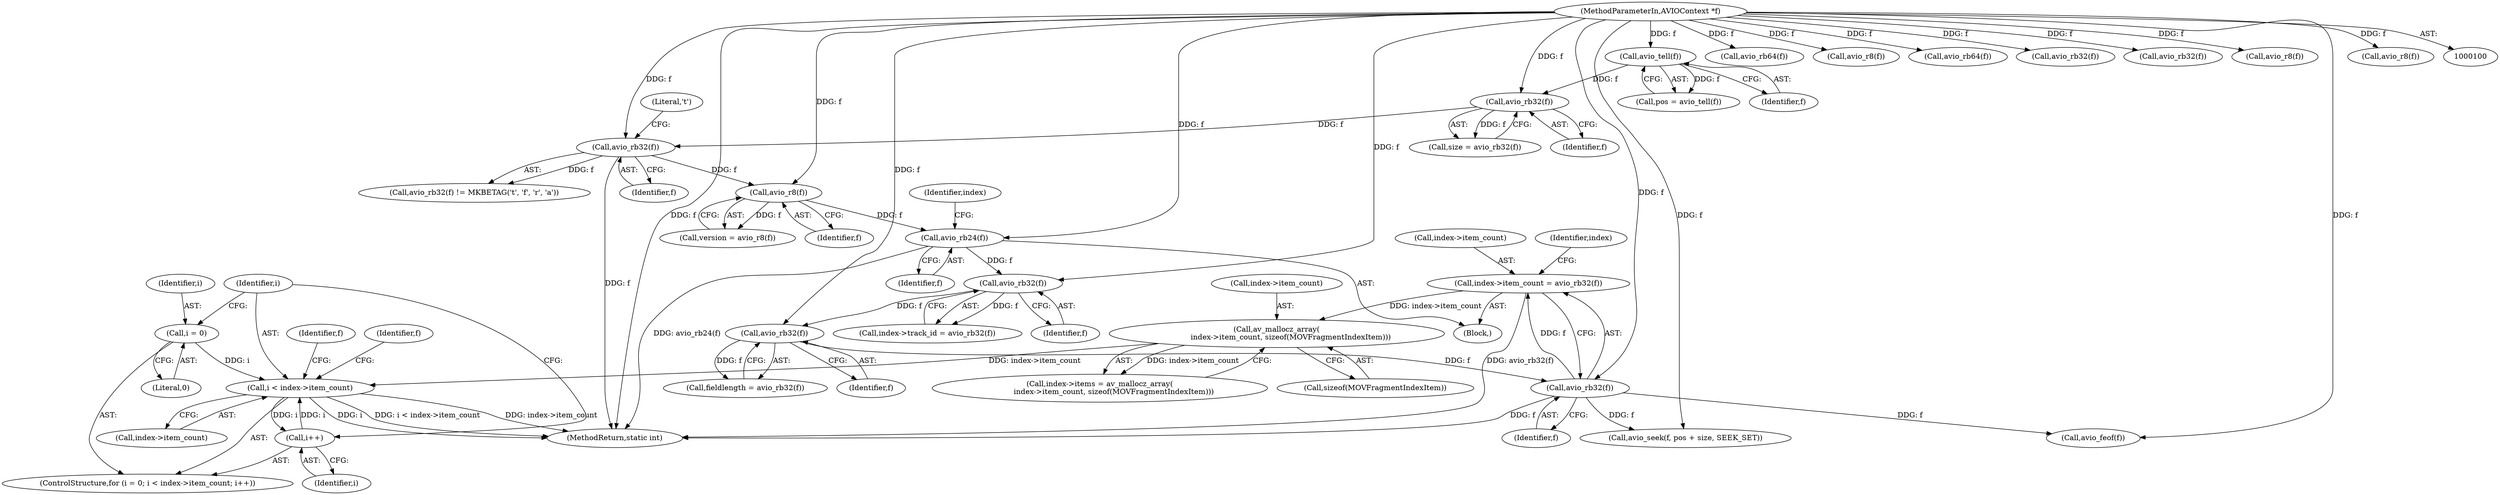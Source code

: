 digraph "0_FFmpeg_9cb4eb772839c5e1de2855d126bf74ff16d13382@pointer" {
"1000241" [label="(Call,i < index->item_count)"];
"1000238" [label="(Call,i = 0)"];
"1000246" [label="(Call,i++)"];
"1000241" [label="(Call,i < index->item_count)"];
"1000217" [label="(Call,av_mallocz_array(\n            index->item_count, sizeof(MOVFragmentIndexItem)))"];
"1000207" [label="(Call,index->item_count = avio_rb32(f))"];
"1000211" [label="(Call,avio_rb32(f))"];
"1000205" [label="(Call,avio_rb32(f))"];
"1000201" [label="(Call,avio_rb32(f))"];
"1000195" [label="(Call,avio_rb24(f))"];
"1000193" [label="(Call,avio_r8(f))"];
"1000125" [label="(Call,avio_rb32(f))"];
"1000120" [label="(Call,avio_rb32(f))"];
"1000115" [label="(Call,avio_tell(f))"];
"1000102" [label="(MethodParameterIn,AVIOContext *f)"];
"1000116" [label="(Identifier,f)"];
"1000206" [label="(Identifier,f)"];
"1000274" [label="(Call,avio_rb64(f))"];
"1000247" [label="(Identifier,i)"];
"1000125" [label="(Call,avio_rb32(f))"];
"1000102" [label="(MethodParameterIn,AVIOContext *f)"];
"1000359" [label="(Call,avio_seek(f, pos + size, SEEK_SET))"];
"1000199" [label="(Identifier,index)"];
"1000243" [label="(Call,index->item_count)"];
"1000221" [label="(Call,sizeof(MOVFragmentIndexItem))"];
"1000340" [label="(Call,avio_r8(f))"];
"1000237" [label="(ControlStructure,for (i = 0; i < index->item_count; i++))"];
"1000242" [label="(Identifier,i)"];
"1000197" [label="(Call,index->track_id = avio_rb32(f))"];
"1000278" [label="(Call,avio_rb64(f))"];
"1000288" [label="(Call,avio_rb32(f))"];
"1000120" [label="(Call,avio_rb32(f))"];
"1000115" [label="(Call,avio_tell(f))"];
"1000194" [label="(Identifier,f)"];
"1000196" [label="(Identifier,f)"];
"1000212" [label="(Identifier,f)"];
"1000205" [label="(Call,avio_rb32(f))"];
"1000253" [label="(Identifier,f)"];
"1000240" [label="(Literal,0)"];
"1000213" [label="(Call,index->items = av_mallocz_array(\n            index->item_count, sizeof(MOVFragmentIndexItem)))"];
"1000207" [label="(Call,index->item_count = avio_rb32(f))"];
"1000124" [label="(Call,avio_rb32(f) != MKBETAG('t', 'f', 'r', 'a'))"];
"1000118" [label="(Call,size = avio_rb32(f))"];
"1000193" [label="(Call,avio_r8(f))"];
"1000113" [label="(Call,pos = avio_tell(f))"];
"1000284" [label="(Call,avio_rb32(f))"];
"1000323" [label="(Call,avio_r8(f))"];
"1000191" [label="(Call,version = avio_r8(f))"];
"1000208" [label="(Call,index->item_count)"];
"1000211" [label="(Call,avio_rb32(f))"];
"1000241" [label="(Call,i < index->item_count)"];
"1000367" [label="(MethodReturn,static int)"];
"1000128" [label="(Literal,'t')"];
"1000246" [label="(Call,i++)"];
"1000238" [label="(Call,i = 0)"];
"1000239" [label="(Identifier,i)"];
"1000217" [label="(Call,av_mallocz_array(\n            index->item_count, sizeof(MOVFragmentIndexItem)))"];
"1000195" [label="(Call,avio_rb24(f))"];
"1000360" [label="(Identifier,f)"];
"1000218" [label="(Call,index->item_count)"];
"1000201" [label="(Call,avio_rb32(f))"];
"1000203" [label="(Call,fieldlength = avio_rb32(f))"];
"1000252" [label="(Call,avio_feof(f))"];
"1000357" [label="(Call,avio_r8(f))"];
"1000202" [label="(Identifier,f)"];
"1000103" [label="(Block,)"];
"1000126" [label="(Identifier,f)"];
"1000215" [label="(Identifier,index)"];
"1000121" [label="(Identifier,f)"];
"1000241" -> "1000237"  [label="AST: "];
"1000241" -> "1000243"  [label="CFG: "];
"1000242" -> "1000241"  [label="AST: "];
"1000243" -> "1000241"  [label="AST: "];
"1000253" -> "1000241"  [label="CFG: "];
"1000360" -> "1000241"  [label="CFG: "];
"1000241" -> "1000367"  [label="DDG: i"];
"1000241" -> "1000367"  [label="DDG: i < index->item_count"];
"1000241" -> "1000367"  [label="DDG: index->item_count"];
"1000238" -> "1000241"  [label="DDG: i"];
"1000246" -> "1000241"  [label="DDG: i"];
"1000217" -> "1000241"  [label="DDG: index->item_count"];
"1000241" -> "1000246"  [label="DDG: i"];
"1000238" -> "1000237"  [label="AST: "];
"1000238" -> "1000240"  [label="CFG: "];
"1000239" -> "1000238"  [label="AST: "];
"1000240" -> "1000238"  [label="AST: "];
"1000242" -> "1000238"  [label="CFG: "];
"1000246" -> "1000237"  [label="AST: "];
"1000246" -> "1000247"  [label="CFG: "];
"1000247" -> "1000246"  [label="AST: "];
"1000242" -> "1000246"  [label="CFG: "];
"1000217" -> "1000213"  [label="AST: "];
"1000217" -> "1000221"  [label="CFG: "];
"1000218" -> "1000217"  [label="AST: "];
"1000221" -> "1000217"  [label="AST: "];
"1000213" -> "1000217"  [label="CFG: "];
"1000217" -> "1000213"  [label="DDG: index->item_count"];
"1000207" -> "1000217"  [label="DDG: index->item_count"];
"1000207" -> "1000103"  [label="AST: "];
"1000207" -> "1000211"  [label="CFG: "];
"1000208" -> "1000207"  [label="AST: "];
"1000211" -> "1000207"  [label="AST: "];
"1000215" -> "1000207"  [label="CFG: "];
"1000207" -> "1000367"  [label="DDG: avio_rb32(f)"];
"1000211" -> "1000207"  [label="DDG: f"];
"1000211" -> "1000212"  [label="CFG: "];
"1000212" -> "1000211"  [label="AST: "];
"1000211" -> "1000367"  [label="DDG: f"];
"1000205" -> "1000211"  [label="DDG: f"];
"1000102" -> "1000211"  [label="DDG: f"];
"1000211" -> "1000252"  [label="DDG: f"];
"1000211" -> "1000359"  [label="DDG: f"];
"1000205" -> "1000203"  [label="AST: "];
"1000205" -> "1000206"  [label="CFG: "];
"1000206" -> "1000205"  [label="AST: "];
"1000203" -> "1000205"  [label="CFG: "];
"1000205" -> "1000203"  [label="DDG: f"];
"1000201" -> "1000205"  [label="DDG: f"];
"1000102" -> "1000205"  [label="DDG: f"];
"1000201" -> "1000197"  [label="AST: "];
"1000201" -> "1000202"  [label="CFG: "];
"1000202" -> "1000201"  [label="AST: "];
"1000197" -> "1000201"  [label="CFG: "];
"1000201" -> "1000197"  [label="DDG: f"];
"1000195" -> "1000201"  [label="DDG: f"];
"1000102" -> "1000201"  [label="DDG: f"];
"1000195" -> "1000103"  [label="AST: "];
"1000195" -> "1000196"  [label="CFG: "];
"1000196" -> "1000195"  [label="AST: "];
"1000199" -> "1000195"  [label="CFG: "];
"1000195" -> "1000367"  [label="DDG: avio_rb24(f)"];
"1000193" -> "1000195"  [label="DDG: f"];
"1000102" -> "1000195"  [label="DDG: f"];
"1000193" -> "1000191"  [label="AST: "];
"1000193" -> "1000194"  [label="CFG: "];
"1000194" -> "1000193"  [label="AST: "];
"1000191" -> "1000193"  [label="CFG: "];
"1000193" -> "1000191"  [label="DDG: f"];
"1000125" -> "1000193"  [label="DDG: f"];
"1000102" -> "1000193"  [label="DDG: f"];
"1000125" -> "1000124"  [label="AST: "];
"1000125" -> "1000126"  [label="CFG: "];
"1000126" -> "1000125"  [label="AST: "];
"1000128" -> "1000125"  [label="CFG: "];
"1000125" -> "1000367"  [label="DDG: f"];
"1000125" -> "1000124"  [label="DDG: f"];
"1000120" -> "1000125"  [label="DDG: f"];
"1000102" -> "1000125"  [label="DDG: f"];
"1000120" -> "1000118"  [label="AST: "];
"1000120" -> "1000121"  [label="CFG: "];
"1000121" -> "1000120"  [label="AST: "];
"1000118" -> "1000120"  [label="CFG: "];
"1000120" -> "1000118"  [label="DDG: f"];
"1000115" -> "1000120"  [label="DDG: f"];
"1000102" -> "1000120"  [label="DDG: f"];
"1000115" -> "1000113"  [label="AST: "];
"1000115" -> "1000116"  [label="CFG: "];
"1000116" -> "1000115"  [label="AST: "];
"1000113" -> "1000115"  [label="CFG: "];
"1000115" -> "1000113"  [label="DDG: f"];
"1000102" -> "1000115"  [label="DDG: f"];
"1000102" -> "1000100"  [label="AST: "];
"1000102" -> "1000367"  [label="DDG: f"];
"1000102" -> "1000252"  [label="DDG: f"];
"1000102" -> "1000274"  [label="DDG: f"];
"1000102" -> "1000278"  [label="DDG: f"];
"1000102" -> "1000284"  [label="DDG: f"];
"1000102" -> "1000288"  [label="DDG: f"];
"1000102" -> "1000323"  [label="DDG: f"];
"1000102" -> "1000340"  [label="DDG: f"];
"1000102" -> "1000357"  [label="DDG: f"];
"1000102" -> "1000359"  [label="DDG: f"];
}
